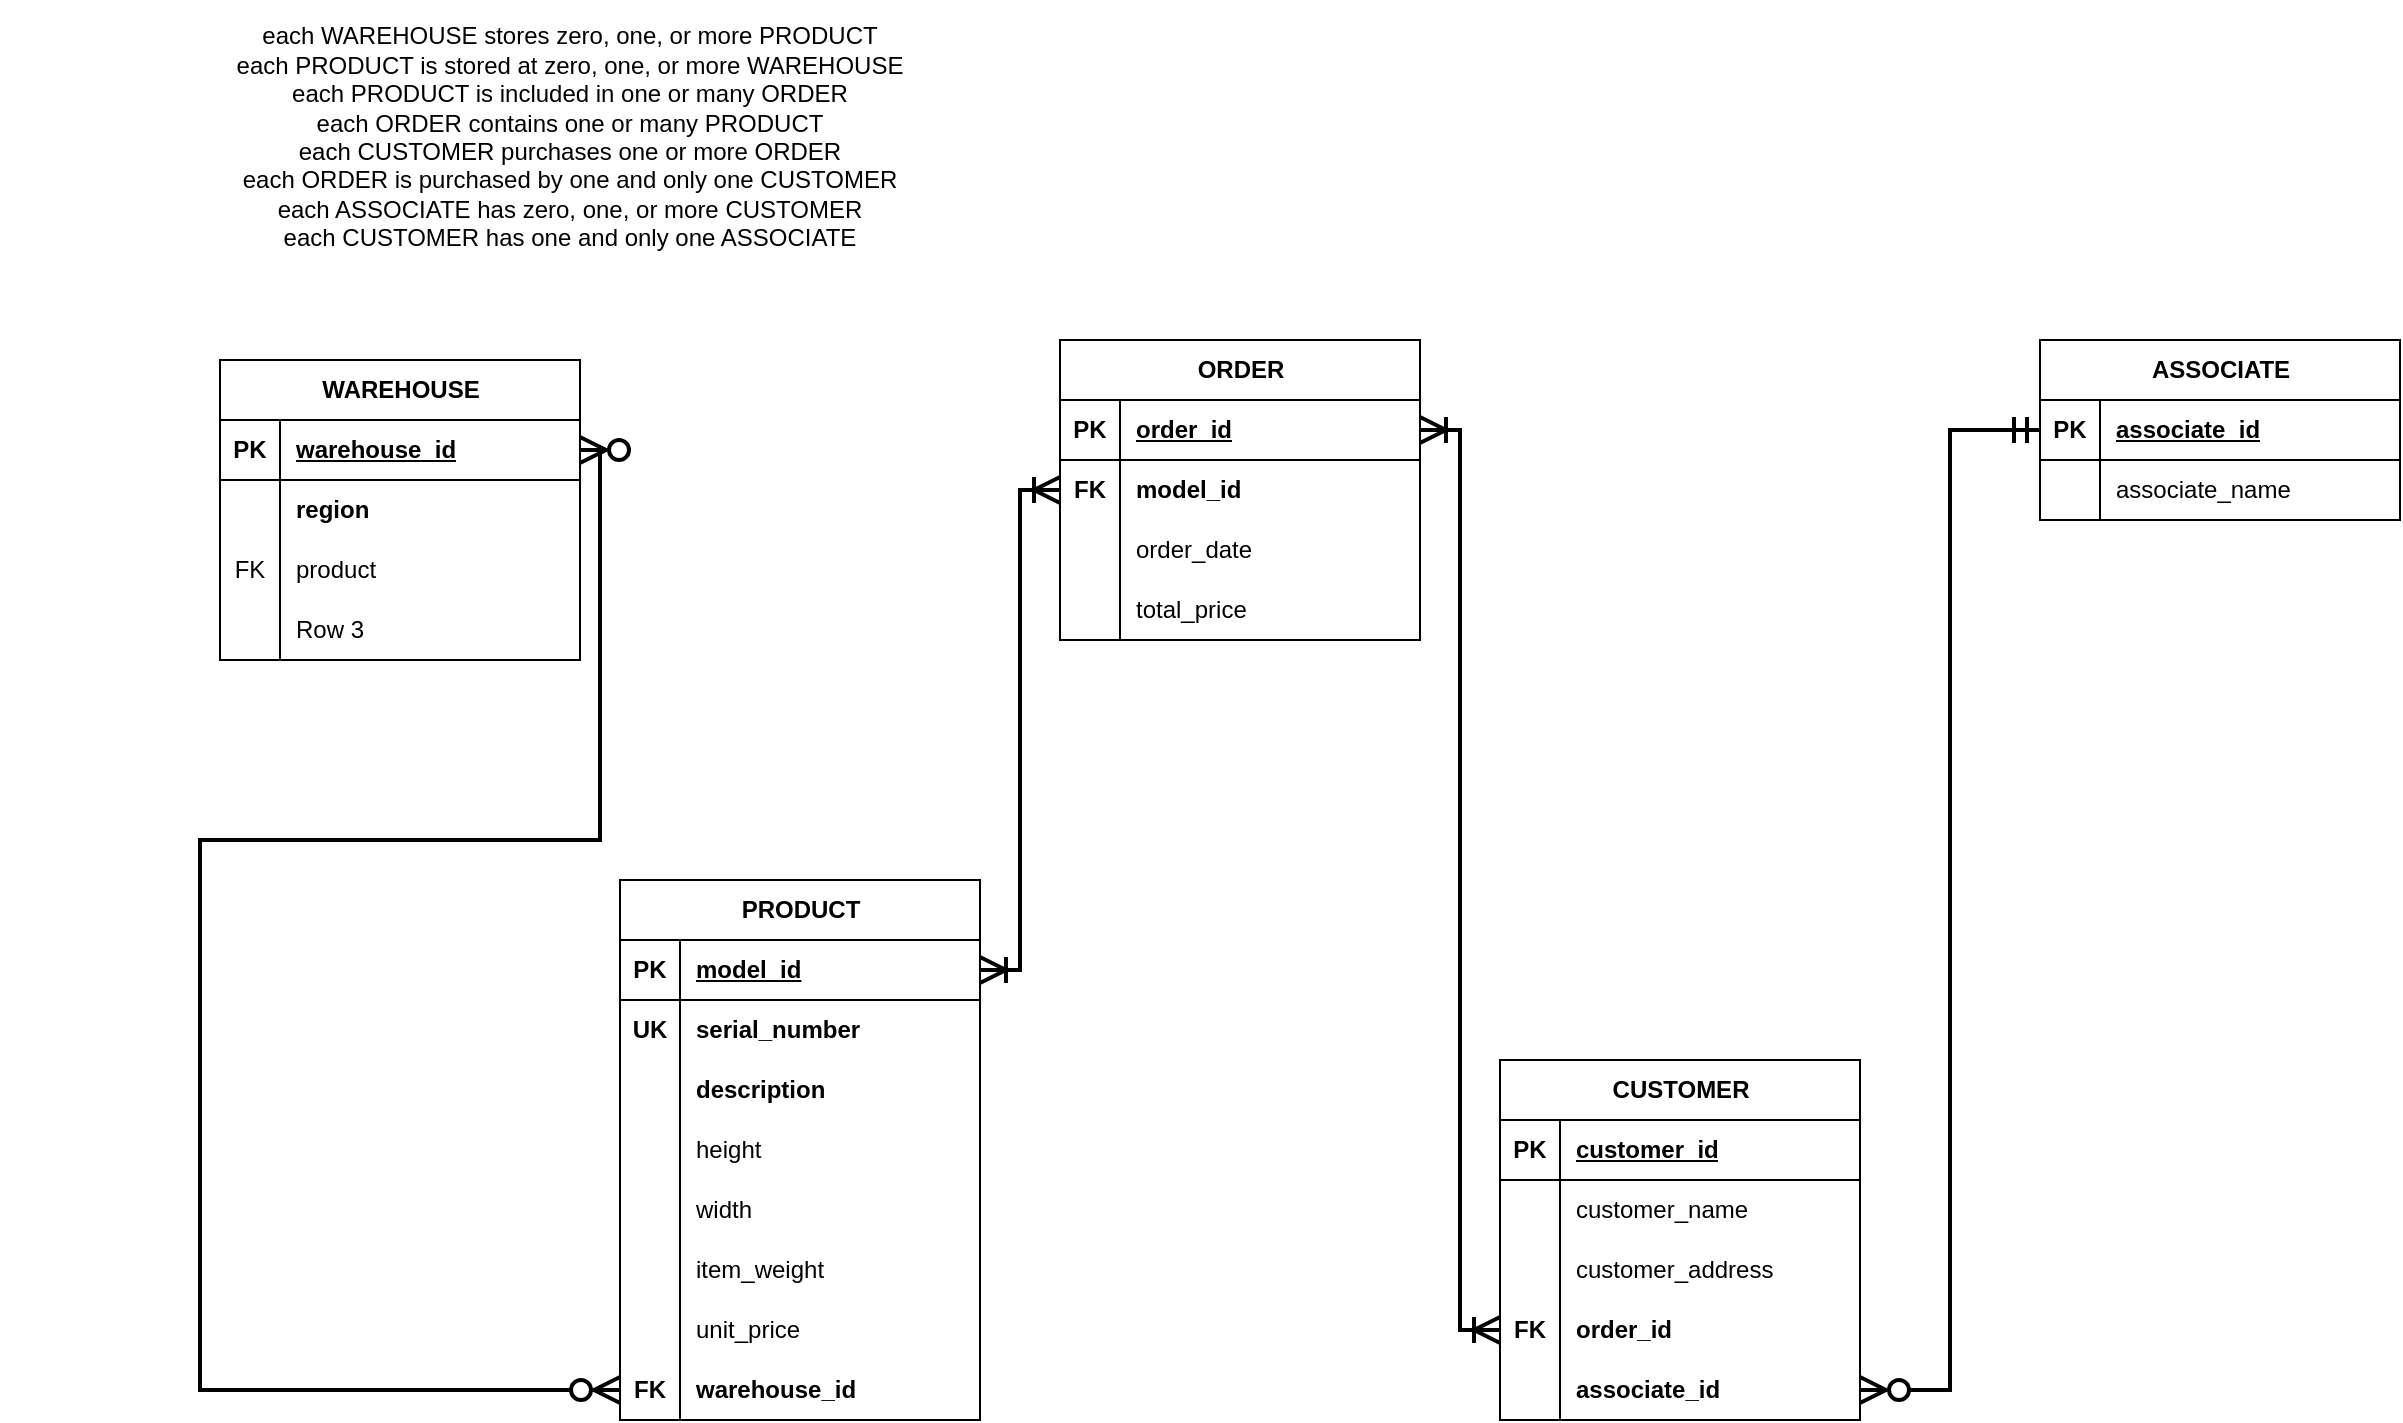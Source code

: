 <mxfile version="22.0.2" type="device" pages="2">
  <diagram name="m-m" id="eYVpWV63UKbAtfPDBd65">
    <mxGraphModel dx="1500" dy="956" grid="1" gridSize="10" guides="1" tooltips="1" connect="1" arrows="1" fold="1" page="1" pageScale="1" pageWidth="1700" pageHeight="1100" math="0" shadow="0">
      <root>
        <mxCell id="0" />
        <mxCell id="1" parent="0" />
        <mxCell id="hhDhSwFulLTG1nnozXBw-1" value="each WAREHOUSE stores zero, one, or more PRODUCT&lt;br&gt;each PRODUCT is stored at zero, one, or more WAREHOUSE&lt;br&gt;each PRODUCT is included in one or many ORDER&lt;br&gt;each ORDER contains one or many PRODUCT&lt;br&gt;each CUSTOMER purchases one or more ORDER&lt;br&gt;each ORDER is purchased by one and only one CUSTOMER&lt;br&gt;each ASSOCIATE has zero, one, or more CUSTOMER&lt;br&gt;each CUSTOMER has one and only one ASSOCIATE&lt;br&gt;&lt;br&gt;&lt;b&gt;&lt;br&gt;&lt;br&gt;&lt;/b&gt;" style="text;strokeColor=none;align=center;fillColor=none;html=1;verticalAlign=middle;whiteSpace=wrap;rounded=0;" parent="1" vertex="1">
          <mxGeometry x="90" y="50" width="570" height="180" as="geometry" />
        </mxCell>
        <mxCell id="hhDhSwFulLTG1nnozXBw-2" value="PRODUCT" style="shape=table;startSize=30;container=1;collapsible=1;childLayout=tableLayout;fixedRows=1;rowLines=0;fontStyle=1;align=center;resizeLast=1;html=1;" parent="1" vertex="1">
          <mxGeometry x="400" y="490" width="180" height="270" as="geometry" />
        </mxCell>
        <mxCell id="hhDhSwFulLTG1nnozXBw-3" value="" style="shape=tableRow;horizontal=0;startSize=0;swimlaneHead=0;swimlaneBody=0;fillColor=none;collapsible=0;dropTarget=0;points=[[0,0.5],[1,0.5]];portConstraint=eastwest;top=0;left=0;right=0;bottom=1;" parent="hhDhSwFulLTG1nnozXBw-2" vertex="1">
          <mxGeometry y="30" width="180" height="30" as="geometry" />
        </mxCell>
        <mxCell id="hhDhSwFulLTG1nnozXBw-4" value="PK" style="shape=partialRectangle;connectable=0;fillColor=none;top=0;left=0;bottom=0;right=0;fontStyle=1;overflow=hidden;whiteSpace=wrap;html=1;" parent="hhDhSwFulLTG1nnozXBw-3" vertex="1">
          <mxGeometry width="30" height="30" as="geometry">
            <mxRectangle width="30" height="30" as="alternateBounds" />
          </mxGeometry>
        </mxCell>
        <mxCell id="hhDhSwFulLTG1nnozXBw-5" value="&lt;b style=&quot;border-color: var(--border-color); text-align: center;&quot;&gt;model_id&lt;/b&gt;" style="shape=partialRectangle;connectable=0;fillColor=none;top=0;left=0;bottom=0;right=0;align=left;spacingLeft=6;fontStyle=5;overflow=hidden;whiteSpace=wrap;html=1;" parent="hhDhSwFulLTG1nnozXBw-3" vertex="1">
          <mxGeometry x="30" width="150" height="30" as="geometry">
            <mxRectangle width="150" height="30" as="alternateBounds" />
          </mxGeometry>
        </mxCell>
        <mxCell id="hhDhSwFulLTG1nnozXBw-6" value="" style="shape=tableRow;horizontal=0;startSize=0;swimlaneHead=0;swimlaneBody=0;fillColor=none;collapsible=0;dropTarget=0;points=[[0,0.5],[1,0.5]];portConstraint=eastwest;top=0;left=0;right=0;bottom=0;" parent="hhDhSwFulLTG1nnozXBw-2" vertex="1">
          <mxGeometry y="60" width="180" height="30" as="geometry" />
        </mxCell>
        <mxCell id="hhDhSwFulLTG1nnozXBw-7" value="&lt;b&gt;UK&lt;/b&gt;" style="shape=partialRectangle;connectable=0;fillColor=none;top=0;left=0;bottom=0;right=0;editable=1;overflow=hidden;whiteSpace=wrap;html=1;" parent="hhDhSwFulLTG1nnozXBw-6" vertex="1">
          <mxGeometry width="30" height="30" as="geometry">
            <mxRectangle width="30" height="30" as="alternateBounds" />
          </mxGeometry>
        </mxCell>
        <mxCell id="hhDhSwFulLTG1nnozXBw-8" value="&lt;b style=&quot;border-color: var(--border-color); text-align: center;&quot;&gt;serial_number&lt;br style=&quot;border-color: var(--border-color);&quot;&gt;&lt;/b&gt;" style="shape=partialRectangle;connectable=0;fillColor=none;top=0;left=0;bottom=0;right=0;align=left;spacingLeft=6;overflow=hidden;whiteSpace=wrap;html=1;" parent="hhDhSwFulLTG1nnozXBw-6" vertex="1">
          <mxGeometry x="30" width="150" height="30" as="geometry">
            <mxRectangle width="150" height="30" as="alternateBounds" />
          </mxGeometry>
        </mxCell>
        <mxCell id="hhDhSwFulLTG1nnozXBw-9" value="" style="shape=tableRow;horizontal=0;startSize=0;swimlaneHead=0;swimlaneBody=0;fillColor=none;collapsible=0;dropTarget=0;points=[[0,0.5],[1,0.5]];portConstraint=eastwest;top=0;left=0;right=0;bottom=0;" parent="hhDhSwFulLTG1nnozXBw-2" vertex="1">
          <mxGeometry y="90" width="180" height="30" as="geometry" />
        </mxCell>
        <mxCell id="hhDhSwFulLTG1nnozXBw-10" value="" style="shape=partialRectangle;connectable=0;fillColor=none;top=0;left=0;bottom=0;right=0;editable=1;overflow=hidden;whiteSpace=wrap;html=1;" parent="hhDhSwFulLTG1nnozXBw-9" vertex="1">
          <mxGeometry width="30" height="30" as="geometry">
            <mxRectangle width="30" height="30" as="alternateBounds" />
          </mxGeometry>
        </mxCell>
        <mxCell id="hhDhSwFulLTG1nnozXBw-11" value="&lt;b style=&quot;border-color: var(--border-color); text-align: center;&quot;&gt;description&lt;/b&gt;" style="shape=partialRectangle;connectable=0;fillColor=none;top=0;left=0;bottom=0;right=0;align=left;spacingLeft=6;overflow=hidden;whiteSpace=wrap;html=1;" parent="hhDhSwFulLTG1nnozXBw-9" vertex="1">
          <mxGeometry x="30" width="150" height="30" as="geometry">
            <mxRectangle width="150" height="30" as="alternateBounds" />
          </mxGeometry>
        </mxCell>
        <mxCell id="hhDhSwFulLTG1nnozXBw-80" style="shape=tableRow;horizontal=0;startSize=0;swimlaneHead=0;swimlaneBody=0;fillColor=none;collapsible=0;dropTarget=0;points=[[0,0.5],[1,0.5]];portConstraint=eastwest;top=0;left=0;right=0;bottom=0;" parent="hhDhSwFulLTG1nnozXBw-2" vertex="1">
          <mxGeometry y="120" width="180" height="30" as="geometry" />
        </mxCell>
        <mxCell id="hhDhSwFulLTG1nnozXBw-81" style="shape=partialRectangle;connectable=0;fillColor=none;top=0;left=0;bottom=0;right=0;editable=1;overflow=hidden;whiteSpace=wrap;html=1;" parent="hhDhSwFulLTG1nnozXBw-80" vertex="1">
          <mxGeometry width="30" height="30" as="geometry">
            <mxRectangle width="30" height="30" as="alternateBounds" />
          </mxGeometry>
        </mxCell>
        <mxCell id="hhDhSwFulLTG1nnozXBw-82" value="height" style="shape=partialRectangle;connectable=0;fillColor=none;top=0;left=0;bottom=0;right=0;align=left;spacingLeft=6;overflow=hidden;whiteSpace=wrap;html=1;" parent="hhDhSwFulLTG1nnozXBw-80" vertex="1">
          <mxGeometry x="30" width="150" height="30" as="geometry">
            <mxRectangle width="150" height="30" as="alternateBounds" />
          </mxGeometry>
        </mxCell>
        <mxCell id="hhDhSwFulLTG1nnozXBw-83" style="shape=tableRow;horizontal=0;startSize=0;swimlaneHead=0;swimlaneBody=0;fillColor=none;collapsible=0;dropTarget=0;points=[[0,0.5],[1,0.5]];portConstraint=eastwest;top=0;left=0;right=0;bottom=0;" parent="hhDhSwFulLTG1nnozXBw-2" vertex="1">
          <mxGeometry y="150" width="180" height="30" as="geometry" />
        </mxCell>
        <mxCell id="hhDhSwFulLTG1nnozXBw-84" style="shape=partialRectangle;connectable=0;fillColor=none;top=0;left=0;bottom=0;right=0;editable=1;overflow=hidden;whiteSpace=wrap;html=1;" parent="hhDhSwFulLTG1nnozXBw-83" vertex="1">
          <mxGeometry width="30" height="30" as="geometry">
            <mxRectangle width="30" height="30" as="alternateBounds" />
          </mxGeometry>
        </mxCell>
        <mxCell id="hhDhSwFulLTG1nnozXBw-85" value="width" style="shape=partialRectangle;connectable=0;fillColor=none;top=0;left=0;bottom=0;right=0;align=left;spacingLeft=6;overflow=hidden;whiteSpace=wrap;html=1;" parent="hhDhSwFulLTG1nnozXBw-83" vertex="1">
          <mxGeometry x="30" width="150" height="30" as="geometry">
            <mxRectangle width="150" height="30" as="alternateBounds" />
          </mxGeometry>
        </mxCell>
        <mxCell id="hhDhSwFulLTG1nnozXBw-86" style="shape=tableRow;horizontal=0;startSize=0;swimlaneHead=0;swimlaneBody=0;fillColor=none;collapsible=0;dropTarget=0;points=[[0,0.5],[1,0.5]];portConstraint=eastwest;top=0;left=0;right=0;bottom=0;" parent="hhDhSwFulLTG1nnozXBw-2" vertex="1">
          <mxGeometry y="180" width="180" height="30" as="geometry" />
        </mxCell>
        <mxCell id="hhDhSwFulLTG1nnozXBw-87" style="shape=partialRectangle;connectable=0;fillColor=none;top=0;left=0;bottom=0;right=0;editable=1;overflow=hidden;whiteSpace=wrap;html=1;" parent="hhDhSwFulLTG1nnozXBw-86" vertex="1">
          <mxGeometry width="30" height="30" as="geometry">
            <mxRectangle width="30" height="30" as="alternateBounds" />
          </mxGeometry>
        </mxCell>
        <mxCell id="hhDhSwFulLTG1nnozXBw-88" value="item_weight" style="shape=partialRectangle;connectable=0;fillColor=none;top=0;left=0;bottom=0;right=0;align=left;spacingLeft=6;overflow=hidden;whiteSpace=wrap;html=1;" parent="hhDhSwFulLTG1nnozXBw-86" vertex="1">
          <mxGeometry x="30" width="150" height="30" as="geometry">
            <mxRectangle width="150" height="30" as="alternateBounds" />
          </mxGeometry>
        </mxCell>
        <mxCell id="hhDhSwFulLTG1nnozXBw-89" style="shape=tableRow;horizontal=0;startSize=0;swimlaneHead=0;swimlaneBody=0;fillColor=none;collapsible=0;dropTarget=0;points=[[0,0.5],[1,0.5]];portConstraint=eastwest;top=0;left=0;right=0;bottom=0;" parent="hhDhSwFulLTG1nnozXBw-2" vertex="1">
          <mxGeometry y="210" width="180" height="30" as="geometry" />
        </mxCell>
        <mxCell id="hhDhSwFulLTG1nnozXBw-90" style="shape=partialRectangle;connectable=0;fillColor=none;top=0;left=0;bottom=0;right=0;editable=1;overflow=hidden;whiteSpace=wrap;html=1;" parent="hhDhSwFulLTG1nnozXBw-89" vertex="1">
          <mxGeometry width="30" height="30" as="geometry">
            <mxRectangle width="30" height="30" as="alternateBounds" />
          </mxGeometry>
        </mxCell>
        <mxCell id="hhDhSwFulLTG1nnozXBw-91" value="unit_price" style="shape=partialRectangle;connectable=0;fillColor=none;top=0;left=0;bottom=0;right=0;align=left;spacingLeft=6;overflow=hidden;whiteSpace=wrap;html=1;" parent="hhDhSwFulLTG1nnozXBw-89" vertex="1">
          <mxGeometry x="30" width="150" height="30" as="geometry">
            <mxRectangle width="150" height="30" as="alternateBounds" />
          </mxGeometry>
        </mxCell>
        <mxCell id="hhDhSwFulLTG1nnozXBw-92" style="shape=tableRow;horizontal=0;startSize=0;swimlaneHead=0;swimlaneBody=0;fillColor=none;collapsible=0;dropTarget=0;points=[[0,0.5],[1,0.5]];portConstraint=eastwest;top=0;left=0;right=0;bottom=0;" parent="hhDhSwFulLTG1nnozXBw-2" vertex="1">
          <mxGeometry y="240" width="180" height="30" as="geometry" />
        </mxCell>
        <mxCell id="hhDhSwFulLTG1nnozXBw-93" value="&lt;b&gt;FK&lt;/b&gt;" style="shape=partialRectangle;connectable=0;fillColor=none;top=0;left=0;bottom=0;right=0;editable=1;overflow=hidden;whiteSpace=wrap;html=1;" parent="hhDhSwFulLTG1nnozXBw-92" vertex="1">
          <mxGeometry width="30" height="30" as="geometry">
            <mxRectangle width="30" height="30" as="alternateBounds" />
          </mxGeometry>
        </mxCell>
        <mxCell id="hhDhSwFulLTG1nnozXBw-94" value="&lt;b&gt;warehouse_id&lt;/b&gt;" style="shape=partialRectangle;connectable=0;fillColor=none;top=0;left=0;bottom=0;right=0;align=left;spacingLeft=6;overflow=hidden;whiteSpace=wrap;html=1;" parent="hhDhSwFulLTG1nnozXBw-92" vertex="1">
          <mxGeometry x="30" width="150" height="30" as="geometry">
            <mxRectangle width="150" height="30" as="alternateBounds" />
          </mxGeometry>
        </mxCell>
        <mxCell id="hhDhSwFulLTG1nnozXBw-15" value="CUSTOMER" style="shape=table;startSize=30;container=1;collapsible=1;childLayout=tableLayout;fixedRows=1;rowLines=0;fontStyle=1;align=center;resizeLast=1;html=1;" parent="1" vertex="1">
          <mxGeometry x="840" y="580" width="180" height="180" as="geometry" />
        </mxCell>
        <mxCell id="hhDhSwFulLTG1nnozXBw-16" value="" style="shape=tableRow;horizontal=0;startSize=0;swimlaneHead=0;swimlaneBody=0;fillColor=none;collapsible=0;dropTarget=0;points=[[0,0.5],[1,0.5]];portConstraint=eastwest;top=0;left=0;right=0;bottom=1;" parent="hhDhSwFulLTG1nnozXBw-15" vertex="1">
          <mxGeometry y="30" width="180" height="30" as="geometry" />
        </mxCell>
        <mxCell id="hhDhSwFulLTG1nnozXBw-17" value="PK" style="shape=partialRectangle;connectable=0;fillColor=none;top=0;left=0;bottom=0;right=0;fontStyle=1;overflow=hidden;whiteSpace=wrap;html=1;" parent="hhDhSwFulLTG1nnozXBw-16" vertex="1">
          <mxGeometry width="30" height="30" as="geometry">
            <mxRectangle width="30" height="30" as="alternateBounds" />
          </mxGeometry>
        </mxCell>
        <mxCell id="hhDhSwFulLTG1nnozXBw-18" value="customer_id" style="shape=partialRectangle;connectable=0;fillColor=none;top=0;left=0;bottom=0;right=0;align=left;spacingLeft=6;fontStyle=5;overflow=hidden;whiteSpace=wrap;html=1;" parent="hhDhSwFulLTG1nnozXBw-16" vertex="1">
          <mxGeometry x="30" width="150" height="30" as="geometry">
            <mxRectangle width="150" height="30" as="alternateBounds" />
          </mxGeometry>
        </mxCell>
        <mxCell id="hhDhSwFulLTG1nnozXBw-19" value="" style="shape=tableRow;horizontal=0;startSize=0;swimlaneHead=0;swimlaneBody=0;fillColor=none;collapsible=0;dropTarget=0;points=[[0,0.5],[1,0.5]];portConstraint=eastwest;top=0;left=0;right=0;bottom=0;" parent="hhDhSwFulLTG1nnozXBw-15" vertex="1">
          <mxGeometry y="60" width="180" height="30" as="geometry" />
        </mxCell>
        <mxCell id="hhDhSwFulLTG1nnozXBw-20" value="" style="shape=partialRectangle;connectable=0;fillColor=none;top=0;left=0;bottom=0;right=0;editable=1;overflow=hidden;whiteSpace=wrap;html=1;" parent="hhDhSwFulLTG1nnozXBw-19" vertex="1">
          <mxGeometry width="30" height="30" as="geometry">
            <mxRectangle width="30" height="30" as="alternateBounds" />
          </mxGeometry>
        </mxCell>
        <mxCell id="hhDhSwFulLTG1nnozXBw-21" value="customer_name" style="shape=partialRectangle;connectable=0;fillColor=none;top=0;left=0;bottom=0;right=0;align=left;spacingLeft=6;overflow=hidden;whiteSpace=wrap;html=1;" parent="hhDhSwFulLTG1nnozXBw-19" vertex="1">
          <mxGeometry x="30" width="150" height="30" as="geometry">
            <mxRectangle width="150" height="30" as="alternateBounds" />
          </mxGeometry>
        </mxCell>
        <mxCell id="hhDhSwFulLTG1nnozXBw-22" value="" style="shape=tableRow;horizontal=0;startSize=0;swimlaneHead=0;swimlaneBody=0;fillColor=none;collapsible=0;dropTarget=0;points=[[0,0.5],[1,0.5]];portConstraint=eastwest;top=0;left=0;right=0;bottom=0;" parent="hhDhSwFulLTG1nnozXBw-15" vertex="1">
          <mxGeometry y="90" width="180" height="30" as="geometry" />
        </mxCell>
        <mxCell id="hhDhSwFulLTG1nnozXBw-23" value="" style="shape=partialRectangle;connectable=0;fillColor=none;top=0;left=0;bottom=0;right=0;editable=1;overflow=hidden;whiteSpace=wrap;html=1;" parent="hhDhSwFulLTG1nnozXBw-22" vertex="1">
          <mxGeometry width="30" height="30" as="geometry">
            <mxRectangle width="30" height="30" as="alternateBounds" />
          </mxGeometry>
        </mxCell>
        <mxCell id="hhDhSwFulLTG1nnozXBw-24" value="customer_address" style="shape=partialRectangle;connectable=0;fillColor=none;top=0;left=0;bottom=0;right=0;align=left;spacingLeft=6;overflow=hidden;whiteSpace=wrap;html=1;" parent="hhDhSwFulLTG1nnozXBw-22" vertex="1">
          <mxGeometry x="30" width="150" height="30" as="geometry">
            <mxRectangle width="150" height="30" as="alternateBounds" />
          </mxGeometry>
        </mxCell>
        <mxCell id="hhDhSwFulLTG1nnozXBw-25" value="" style="shape=tableRow;horizontal=0;startSize=0;swimlaneHead=0;swimlaneBody=0;fillColor=none;collapsible=0;dropTarget=0;points=[[0,0.5],[1,0.5]];portConstraint=eastwest;top=0;left=0;right=0;bottom=0;" parent="hhDhSwFulLTG1nnozXBw-15" vertex="1">
          <mxGeometry y="120" width="180" height="30" as="geometry" />
        </mxCell>
        <mxCell id="hhDhSwFulLTG1nnozXBw-26" value="&lt;b&gt;FK&lt;/b&gt;" style="shape=partialRectangle;connectable=0;fillColor=none;top=0;left=0;bottom=0;right=0;editable=1;overflow=hidden;whiteSpace=wrap;html=1;" parent="hhDhSwFulLTG1nnozXBw-25" vertex="1">
          <mxGeometry width="30" height="30" as="geometry">
            <mxRectangle width="30" height="30" as="alternateBounds" />
          </mxGeometry>
        </mxCell>
        <mxCell id="hhDhSwFulLTG1nnozXBw-27" value="&lt;b&gt;order_id&lt;/b&gt;" style="shape=partialRectangle;connectable=0;fillColor=none;top=0;left=0;bottom=0;right=0;align=left;spacingLeft=6;overflow=hidden;whiteSpace=wrap;html=1;" parent="hhDhSwFulLTG1nnozXBw-25" vertex="1">
          <mxGeometry x="30" width="150" height="30" as="geometry">
            <mxRectangle width="150" height="30" as="alternateBounds" />
          </mxGeometry>
        </mxCell>
        <mxCell id="hhDhSwFulLTG1nnozXBw-95" style="shape=tableRow;horizontal=0;startSize=0;swimlaneHead=0;swimlaneBody=0;fillColor=none;collapsible=0;dropTarget=0;points=[[0,0.5],[1,0.5]];portConstraint=eastwest;top=0;left=0;right=0;bottom=0;" parent="hhDhSwFulLTG1nnozXBw-15" vertex="1">
          <mxGeometry y="150" width="180" height="30" as="geometry" />
        </mxCell>
        <mxCell id="hhDhSwFulLTG1nnozXBw-96" style="shape=partialRectangle;connectable=0;fillColor=none;top=0;left=0;bottom=0;right=0;editable=1;overflow=hidden;whiteSpace=wrap;html=1;" parent="hhDhSwFulLTG1nnozXBw-95" vertex="1">
          <mxGeometry width="30" height="30" as="geometry">
            <mxRectangle width="30" height="30" as="alternateBounds" />
          </mxGeometry>
        </mxCell>
        <mxCell id="hhDhSwFulLTG1nnozXBw-97" value="&lt;b&gt;associate_id&lt;/b&gt;" style="shape=partialRectangle;connectable=0;fillColor=none;top=0;left=0;bottom=0;right=0;align=left;spacingLeft=6;overflow=hidden;whiteSpace=wrap;html=1;" parent="hhDhSwFulLTG1nnozXBw-95" vertex="1">
          <mxGeometry x="30" width="150" height="30" as="geometry">
            <mxRectangle width="150" height="30" as="alternateBounds" />
          </mxGeometry>
        </mxCell>
        <mxCell id="hhDhSwFulLTG1nnozXBw-28" value="WAREHOUSE" style="shape=table;startSize=30;container=1;collapsible=1;childLayout=tableLayout;fixedRows=1;rowLines=0;fontStyle=1;align=center;resizeLast=1;html=1;" parent="1" vertex="1">
          <mxGeometry x="200" y="230" width="180" height="150" as="geometry" />
        </mxCell>
        <mxCell id="hhDhSwFulLTG1nnozXBw-29" value="" style="shape=tableRow;horizontal=0;startSize=0;swimlaneHead=0;swimlaneBody=0;fillColor=none;collapsible=0;dropTarget=0;points=[[0,0.5],[1,0.5]];portConstraint=eastwest;top=0;left=0;right=0;bottom=1;" parent="hhDhSwFulLTG1nnozXBw-28" vertex="1">
          <mxGeometry y="30" width="180" height="30" as="geometry" />
        </mxCell>
        <mxCell id="hhDhSwFulLTG1nnozXBw-30" value="PK" style="shape=partialRectangle;connectable=0;fillColor=none;top=0;left=0;bottom=0;right=0;fontStyle=1;overflow=hidden;whiteSpace=wrap;html=1;" parent="hhDhSwFulLTG1nnozXBw-29" vertex="1">
          <mxGeometry width="30" height="30" as="geometry">
            <mxRectangle width="30" height="30" as="alternateBounds" />
          </mxGeometry>
        </mxCell>
        <mxCell id="hhDhSwFulLTG1nnozXBw-31" value="warehouse_id" style="shape=partialRectangle;connectable=0;fillColor=none;top=0;left=0;bottom=0;right=0;align=left;spacingLeft=6;fontStyle=5;overflow=hidden;whiteSpace=wrap;html=1;" parent="hhDhSwFulLTG1nnozXBw-29" vertex="1">
          <mxGeometry x="30" width="150" height="30" as="geometry">
            <mxRectangle width="150" height="30" as="alternateBounds" />
          </mxGeometry>
        </mxCell>
        <mxCell id="hhDhSwFulLTG1nnozXBw-32" value="" style="shape=tableRow;horizontal=0;startSize=0;swimlaneHead=0;swimlaneBody=0;fillColor=none;collapsible=0;dropTarget=0;points=[[0,0.5],[1,0.5]];portConstraint=eastwest;top=0;left=0;right=0;bottom=0;" parent="hhDhSwFulLTG1nnozXBw-28" vertex="1">
          <mxGeometry y="60" width="180" height="30" as="geometry" />
        </mxCell>
        <mxCell id="hhDhSwFulLTG1nnozXBw-33" value="" style="shape=partialRectangle;connectable=0;fillColor=none;top=0;left=0;bottom=0;right=0;editable=1;overflow=hidden;whiteSpace=wrap;html=1;" parent="hhDhSwFulLTG1nnozXBw-32" vertex="1">
          <mxGeometry width="30" height="30" as="geometry">
            <mxRectangle width="30" height="30" as="alternateBounds" />
          </mxGeometry>
        </mxCell>
        <mxCell id="hhDhSwFulLTG1nnozXBw-34" value="&lt;b&gt;region&lt;/b&gt;" style="shape=partialRectangle;connectable=0;fillColor=none;top=0;left=0;bottom=0;right=0;align=left;spacingLeft=6;overflow=hidden;whiteSpace=wrap;html=1;" parent="hhDhSwFulLTG1nnozXBw-32" vertex="1">
          <mxGeometry x="30" width="150" height="30" as="geometry">
            <mxRectangle width="150" height="30" as="alternateBounds" />
          </mxGeometry>
        </mxCell>
        <mxCell id="hhDhSwFulLTG1nnozXBw-35" value="" style="shape=tableRow;horizontal=0;startSize=0;swimlaneHead=0;swimlaneBody=0;fillColor=none;collapsible=0;dropTarget=0;points=[[0,0.5],[1,0.5]];portConstraint=eastwest;top=0;left=0;right=0;bottom=0;" parent="hhDhSwFulLTG1nnozXBw-28" vertex="1">
          <mxGeometry y="90" width="180" height="30" as="geometry" />
        </mxCell>
        <mxCell id="hhDhSwFulLTG1nnozXBw-36" value="FK" style="shape=partialRectangle;connectable=0;fillColor=none;top=0;left=0;bottom=0;right=0;editable=1;overflow=hidden;whiteSpace=wrap;html=1;" parent="hhDhSwFulLTG1nnozXBw-35" vertex="1">
          <mxGeometry width="30" height="30" as="geometry">
            <mxRectangle width="30" height="30" as="alternateBounds" />
          </mxGeometry>
        </mxCell>
        <mxCell id="hhDhSwFulLTG1nnozXBw-37" value="product" style="shape=partialRectangle;connectable=0;fillColor=none;top=0;left=0;bottom=0;right=0;align=left;spacingLeft=6;overflow=hidden;whiteSpace=wrap;html=1;" parent="hhDhSwFulLTG1nnozXBw-35" vertex="1">
          <mxGeometry x="30" width="150" height="30" as="geometry">
            <mxRectangle width="150" height="30" as="alternateBounds" />
          </mxGeometry>
        </mxCell>
        <mxCell id="hhDhSwFulLTG1nnozXBw-38" value="" style="shape=tableRow;horizontal=0;startSize=0;swimlaneHead=0;swimlaneBody=0;fillColor=none;collapsible=0;dropTarget=0;points=[[0,0.5],[1,0.5]];portConstraint=eastwest;top=0;left=0;right=0;bottom=0;" parent="hhDhSwFulLTG1nnozXBw-28" vertex="1">
          <mxGeometry y="120" width="180" height="30" as="geometry" />
        </mxCell>
        <mxCell id="hhDhSwFulLTG1nnozXBw-39" value="" style="shape=partialRectangle;connectable=0;fillColor=none;top=0;left=0;bottom=0;right=0;editable=1;overflow=hidden;whiteSpace=wrap;html=1;" parent="hhDhSwFulLTG1nnozXBw-38" vertex="1">
          <mxGeometry width="30" height="30" as="geometry">
            <mxRectangle width="30" height="30" as="alternateBounds" />
          </mxGeometry>
        </mxCell>
        <mxCell id="hhDhSwFulLTG1nnozXBw-40" value="Row 3" style="shape=partialRectangle;connectable=0;fillColor=none;top=0;left=0;bottom=0;right=0;align=left;spacingLeft=6;overflow=hidden;whiteSpace=wrap;html=1;" parent="hhDhSwFulLTG1nnozXBw-38" vertex="1">
          <mxGeometry x="30" width="150" height="30" as="geometry">
            <mxRectangle width="150" height="30" as="alternateBounds" />
          </mxGeometry>
        </mxCell>
        <mxCell id="hhDhSwFulLTG1nnozXBw-54" value="ORDER" style="shape=table;startSize=30;container=1;collapsible=1;childLayout=tableLayout;fixedRows=1;rowLines=0;fontStyle=1;align=center;resizeLast=1;html=1;" parent="1" vertex="1">
          <mxGeometry x="620" y="220" width="180" height="150" as="geometry" />
        </mxCell>
        <mxCell id="hhDhSwFulLTG1nnozXBw-55" value="" style="shape=tableRow;horizontal=0;startSize=0;swimlaneHead=0;swimlaneBody=0;fillColor=none;collapsible=0;dropTarget=0;points=[[0,0.5],[1,0.5]];portConstraint=eastwest;top=0;left=0;right=0;bottom=1;" parent="hhDhSwFulLTG1nnozXBw-54" vertex="1">
          <mxGeometry y="30" width="180" height="30" as="geometry" />
        </mxCell>
        <mxCell id="hhDhSwFulLTG1nnozXBw-56" value="PK" style="shape=partialRectangle;connectable=0;fillColor=none;top=0;left=0;bottom=0;right=0;fontStyle=1;overflow=hidden;whiteSpace=wrap;html=1;" parent="hhDhSwFulLTG1nnozXBw-55" vertex="1">
          <mxGeometry width="30" height="30" as="geometry">
            <mxRectangle width="30" height="30" as="alternateBounds" />
          </mxGeometry>
        </mxCell>
        <mxCell id="hhDhSwFulLTG1nnozXBw-57" value="order_id" style="shape=partialRectangle;connectable=0;fillColor=none;top=0;left=0;bottom=0;right=0;align=left;spacingLeft=6;fontStyle=5;overflow=hidden;whiteSpace=wrap;html=1;" parent="hhDhSwFulLTG1nnozXBw-55" vertex="1">
          <mxGeometry x="30" width="150" height="30" as="geometry">
            <mxRectangle width="150" height="30" as="alternateBounds" />
          </mxGeometry>
        </mxCell>
        <mxCell id="hhDhSwFulLTG1nnozXBw-58" value="" style="shape=tableRow;horizontal=0;startSize=0;swimlaneHead=0;swimlaneBody=0;fillColor=none;collapsible=0;dropTarget=0;points=[[0,0.5],[1,0.5]];portConstraint=eastwest;top=0;left=0;right=0;bottom=0;" parent="hhDhSwFulLTG1nnozXBw-54" vertex="1">
          <mxGeometry y="60" width="180" height="30" as="geometry" />
        </mxCell>
        <mxCell id="hhDhSwFulLTG1nnozXBw-59" value="&lt;b&gt;FK&lt;/b&gt;" style="shape=partialRectangle;connectable=0;fillColor=none;top=0;left=0;bottom=0;right=0;editable=1;overflow=hidden;whiteSpace=wrap;html=1;" parent="hhDhSwFulLTG1nnozXBw-58" vertex="1">
          <mxGeometry width="30" height="30" as="geometry">
            <mxRectangle width="30" height="30" as="alternateBounds" />
          </mxGeometry>
        </mxCell>
        <mxCell id="hhDhSwFulLTG1nnozXBw-60" value="&lt;b&gt;model_id&lt;/b&gt;" style="shape=partialRectangle;connectable=0;fillColor=none;top=0;left=0;bottom=0;right=0;align=left;spacingLeft=6;overflow=hidden;whiteSpace=wrap;html=1;" parent="hhDhSwFulLTG1nnozXBw-58" vertex="1">
          <mxGeometry x="30" width="150" height="30" as="geometry">
            <mxRectangle width="150" height="30" as="alternateBounds" />
          </mxGeometry>
        </mxCell>
        <mxCell id="hhDhSwFulLTG1nnozXBw-98" style="shape=tableRow;horizontal=0;startSize=0;swimlaneHead=0;swimlaneBody=0;fillColor=none;collapsible=0;dropTarget=0;points=[[0,0.5],[1,0.5]];portConstraint=eastwest;top=0;left=0;right=0;bottom=0;" parent="hhDhSwFulLTG1nnozXBw-54" vertex="1">
          <mxGeometry y="90" width="180" height="30" as="geometry" />
        </mxCell>
        <mxCell id="hhDhSwFulLTG1nnozXBw-99" style="shape=partialRectangle;connectable=0;fillColor=none;top=0;left=0;bottom=0;right=0;editable=1;overflow=hidden;whiteSpace=wrap;html=1;" parent="hhDhSwFulLTG1nnozXBw-98" vertex="1">
          <mxGeometry width="30" height="30" as="geometry">
            <mxRectangle width="30" height="30" as="alternateBounds" />
          </mxGeometry>
        </mxCell>
        <mxCell id="hhDhSwFulLTG1nnozXBw-100" value="order_date" style="shape=partialRectangle;connectable=0;fillColor=none;top=0;left=0;bottom=0;right=0;align=left;spacingLeft=6;overflow=hidden;whiteSpace=wrap;html=1;" parent="hhDhSwFulLTG1nnozXBw-98" vertex="1">
          <mxGeometry x="30" width="150" height="30" as="geometry">
            <mxRectangle width="150" height="30" as="alternateBounds" />
          </mxGeometry>
        </mxCell>
        <mxCell id="hhDhSwFulLTG1nnozXBw-101" style="shape=tableRow;horizontal=0;startSize=0;swimlaneHead=0;swimlaneBody=0;fillColor=none;collapsible=0;dropTarget=0;points=[[0,0.5],[1,0.5]];portConstraint=eastwest;top=0;left=0;right=0;bottom=0;" parent="hhDhSwFulLTG1nnozXBw-54" vertex="1">
          <mxGeometry y="120" width="180" height="30" as="geometry" />
        </mxCell>
        <mxCell id="hhDhSwFulLTG1nnozXBw-102" style="shape=partialRectangle;connectable=0;fillColor=none;top=0;left=0;bottom=0;right=0;editable=1;overflow=hidden;whiteSpace=wrap;html=1;" parent="hhDhSwFulLTG1nnozXBw-101" vertex="1">
          <mxGeometry width="30" height="30" as="geometry">
            <mxRectangle width="30" height="30" as="alternateBounds" />
          </mxGeometry>
        </mxCell>
        <mxCell id="hhDhSwFulLTG1nnozXBw-103" value="total_price" style="shape=partialRectangle;connectable=0;fillColor=none;top=0;left=0;bottom=0;right=0;align=left;spacingLeft=6;overflow=hidden;whiteSpace=wrap;html=1;" parent="hhDhSwFulLTG1nnozXBw-101" vertex="1">
          <mxGeometry x="30" width="150" height="30" as="geometry">
            <mxRectangle width="150" height="30" as="alternateBounds" />
          </mxGeometry>
        </mxCell>
        <mxCell id="hhDhSwFulLTG1nnozXBw-67" value="ASSOCIATE" style="shape=table;startSize=30;container=1;collapsible=1;childLayout=tableLayout;fixedRows=1;rowLines=0;fontStyle=1;align=center;resizeLast=1;html=1;" parent="1" vertex="1">
          <mxGeometry x="1110" y="220" width="180" height="90" as="geometry" />
        </mxCell>
        <mxCell id="hhDhSwFulLTG1nnozXBw-68" value="" style="shape=tableRow;horizontal=0;startSize=0;swimlaneHead=0;swimlaneBody=0;fillColor=none;collapsible=0;dropTarget=0;points=[[0,0.5],[1,0.5]];portConstraint=eastwest;top=0;left=0;right=0;bottom=1;" parent="hhDhSwFulLTG1nnozXBw-67" vertex="1">
          <mxGeometry y="30" width="180" height="30" as="geometry" />
        </mxCell>
        <mxCell id="hhDhSwFulLTG1nnozXBw-69" value="PK" style="shape=partialRectangle;connectable=0;fillColor=none;top=0;left=0;bottom=0;right=0;fontStyle=1;overflow=hidden;whiteSpace=wrap;html=1;" parent="hhDhSwFulLTG1nnozXBw-68" vertex="1">
          <mxGeometry width="30" height="30" as="geometry">
            <mxRectangle width="30" height="30" as="alternateBounds" />
          </mxGeometry>
        </mxCell>
        <mxCell id="hhDhSwFulLTG1nnozXBw-70" value="associate_id" style="shape=partialRectangle;connectable=0;fillColor=none;top=0;left=0;bottom=0;right=0;align=left;spacingLeft=6;fontStyle=5;overflow=hidden;whiteSpace=wrap;html=1;" parent="hhDhSwFulLTG1nnozXBw-68" vertex="1">
          <mxGeometry x="30" width="150" height="30" as="geometry">
            <mxRectangle width="150" height="30" as="alternateBounds" />
          </mxGeometry>
        </mxCell>
        <mxCell id="hhDhSwFulLTG1nnozXBw-71" value="" style="shape=tableRow;horizontal=0;startSize=0;swimlaneHead=0;swimlaneBody=0;fillColor=none;collapsible=0;dropTarget=0;points=[[0,0.5],[1,0.5]];portConstraint=eastwest;top=0;left=0;right=0;bottom=0;" parent="hhDhSwFulLTG1nnozXBw-67" vertex="1">
          <mxGeometry y="60" width="180" height="30" as="geometry" />
        </mxCell>
        <mxCell id="hhDhSwFulLTG1nnozXBw-72" value="" style="shape=partialRectangle;connectable=0;fillColor=none;top=0;left=0;bottom=0;right=0;editable=1;overflow=hidden;whiteSpace=wrap;html=1;" parent="hhDhSwFulLTG1nnozXBw-71" vertex="1">
          <mxGeometry width="30" height="30" as="geometry">
            <mxRectangle width="30" height="30" as="alternateBounds" />
          </mxGeometry>
        </mxCell>
        <mxCell id="hhDhSwFulLTG1nnozXBw-73" value="associate_name" style="shape=partialRectangle;connectable=0;fillColor=none;top=0;left=0;bottom=0;right=0;align=left;spacingLeft=6;overflow=hidden;whiteSpace=wrap;html=1;" parent="hhDhSwFulLTG1nnozXBw-71" vertex="1">
          <mxGeometry x="30" width="150" height="30" as="geometry">
            <mxRectangle width="150" height="30" as="alternateBounds" />
          </mxGeometry>
        </mxCell>
        <mxCell id="RusekbXazE6VKGUH8fnA-1" value="" style="edgeStyle=orthogonalEdgeStyle;fontSize=12;html=1;endArrow=ERzeroToMany;endFill=1;startArrow=ERzeroToMany;rounded=0;entryX=1;entryY=0.5;entryDx=0;entryDy=0;exitX=0;exitY=0.5;exitDx=0;exitDy=0;strokeWidth=2;endSize=10;startSize=10;" edge="1" parent="1" source="hhDhSwFulLTG1nnozXBw-92" target="hhDhSwFulLTG1nnozXBw-29">
          <mxGeometry width="100" height="100" relative="1" as="geometry">
            <mxPoint x="380" y="410" as="sourcePoint" />
            <mxPoint x="480" y="310" as="targetPoint" />
            <Array as="points">
              <mxPoint x="190" y="745" />
              <mxPoint x="190" y="470" />
              <mxPoint x="390" y="470" />
              <mxPoint x="390" y="275" />
            </Array>
          </mxGeometry>
        </mxCell>
        <mxCell id="RusekbXazE6VKGUH8fnA-2" value="" style="edgeStyle=orthogonalEdgeStyle;fontSize=12;html=1;endArrow=ERoneToMany;endFill=0;startArrow=ERoneToMany;rounded=0;entryX=1;entryY=0.5;entryDx=0;entryDy=0;exitX=0;exitY=0.5;exitDx=0;exitDy=0;strokeWidth=2;endSize=10;startSize=10;startFill=0;" edge="1" parent="1" source="hhDhSwFulLTG1nnozXBw-58" target="hhDhSwFulLTG1nnozXBw-3">
          <mxGeometry width="100" height="100" relative="1" as="geometry">
            <mxPoint x="910" y="530" as="sourcePoint" />
            <mxPoint x="740" y="320" as="targetPoint" />
          </mxGeometry>
        </mxCell>
        <mxCell id="RusekbXazE6VKGUH8fnA-3" value="" style="edgeStyle=orthogonalEdgeStyle;fontSize=12;html=1;endArrow=ERoneToMany;endFill=0;startArrow=ERoneToMany;rounded=0;entryX=1;entryY=0.5;entryDx=0;entryDy=0;strokeWidth=2;endSize=10;startSize=10;startFill=0;" edge="1" parent="1" source="hhDhSwFulLTG1nnozXBw-25" target="hhDhSwFulLTG1nnozXBw-55">
          <mxGeometry width="100" height="100" relative="1" as="geometry">
            <mxPoint x="1130" y="450" as="sourcePoint" />
            <mxPoint x="1000" y="420" as="targetPoint" />
          </mxGeometry>
        </mxCell>
        <mxCell id="RusekbXazE6VKGUH8fnA-4" value="" style="edgeStyle=orthogonalEdgeStyle;fontSize=12;html=1;endArrow=ERzeroToMany;endFill=0;startArrow=ERmandOne;rounded=0;entryX=1;entryY=0.5;entryDx=0;entryDy=0;exitX=0;exitY=0.5;exitDx=0;exitDy=0;strokeWidth=2;endSize=10;startSize=10;startFill=0;" edge="1" parent="1" source="hhDhSwFulLTG1nnozXBw-68" target="hhDhSwFulLTG1nnozXBw-95">
          <mxGeometry width="100" height="100" relative="1" as="geometry">
            <mxPoint x="1620" y="460" as="sourcePoint" />
            <mxPoint x="1460" y="370" as="targetPoint" />
          </mxGeometry>
        </mxCell>
      </root>
    </mxGraphModel>
  </diagram>
  <diagram id="TKHhVeEde8YxYu2OdKLD" name="resolved">
    <mxGraphModel dx="1105" dy="704" grid="1" gridSize="10" guides="1" tooltips="1" connect="1" arrows="1" fold="1" page="1" pageScale="1" pageWidth="1700" pageHeight="1100" math="0" shadow="0">
      <root>
        <mxCell id="0" />
        <mxCell id="1" parent="0" />
        <mxCell id="chKvXdx_hq0xjWan6TWJ-1" value="each WAREHOUSE stores zero, one, or more PRODUCT&lt;br&gt;each PRODUCT is stored at zero, one, or more WAREHOUSE&lt;br&gt;each PRODUCT is included in one and only one PRODUCT_ORDER&lt;br&gt;each PRODUCT_ORDER contains one or many PRODUCT&lt;br&gt;each PRODUCT_ORDER has one or many ORDER&lt;br&gt;each ORDER has one and only one ORDER_CUSTOMER&lt;br&gt;each ORDER_CUSTOMER has one or many ORDER&lt;br&gt;each CUSTOMER purchases one ORDER_CUSTOMER&lt;br&gt;each ASSOCIATE has zero, one, or more CUSTOMER&lt;br&gt;each CUSTOMER has one and only one ASSOCIATE&lt;br&gt;&lt;br&gt;&lt;b&gt;&lt;br&gt;&lt;br&gt;&lt;/b&gt;" style="text;strokeColor=none;align=center;fillColor=none;html=1;verticalAlign=middle;whiteSpace=wrap;rounded=0;" vertex="1" parent="1">
          <mxGeometry x="90" y="50" width="570" height="180" as="geometry" />
        </mxCell>
        <mxCell id="chKvXdx_hq0xjWan6TWJ-2" value="PRODUCT" style="shape=table;startSize=30;container=1;collapsible=1;childLayout=tableLayout;fixedRows=1;rowLines=0;fontStyle=1;align=center;resizeLast=1;html=1;" vertex="1" parent="1">
          <mxGeometry x="250" y="530" width="180" height="270" as="geometry" />
        </mxCell>
        <mxCell id="chKvXdx_hq0xjWan6TWJ-3" value="" style="shape=tableRow;horizontal=0;startSize=0;swimlaneHead=0;swimlaneBody=0;fillColor=none;collapsible=0;dropTarget=0;points=[[0,0.5],[1,0.5]];portConstraint=eastwest;top=0;left=0;right=0;bottom=1;" vertex="1" parent="chKvXdx_hq0xjWan6TWJ-2">
          <mxGeometry y="30" width="180" height="30" as="geometry" />
        </mxCell>
        <mxCell id="chKvXdx_hq0xjWan6TWJ-4" value="PK" style="shape=partialRectangle;connectable=0;fillColor=none;top=0;left=0;bottom=0;right=0;fontStyle=1;overflow=hidden;whiteSpace=wrap;html=1;" vertex="1" parent="chKvXdx_hq0xjWan6TWJ-3">
          <mxGeometry width="30" height="30" as="geometry">
            <mxRectangle width="30" height="30" as="alternateBounds" />
          </mxGeometry>
        </mxCell>
        <mxCell id="chKvXdx_hq0xjWan6TWJ-5" value="&lt;b style=&quot;border-color: var(--border-color); text-align: center;&quot;&gt;model_id&lt;/b&gt;" style="shape=partialRectangle;connectable=0;fillColor=none;top=0;left=0;bottom=0;right=0;align=left;spacingLeft=6;fontStyle=5;overflow=hidden;whiteSpace=wrap;html=1;" vertex="1" parent="chKvXdx_hq0xjWan6TWJ-3">
          <mxGeometry x="30" width="150" height="30" as="geometry">
            <mxRectangle width="150" height="30" as="alternateBounds" />
          </mxGeometry>
        </mxCell>
        <mxCell id="chKvXdx_hq0xjWan6TWJ-6" value="" style="shape=tableRow;horizontal=0;startSize=0;swimlaneHead=0;swimlaneBody=0;fillColor=none;collapsible=0;dropTarget=0;points=[[0,0.5],[1,0.5]];portConstraint=eastwest;top=0;left=0;right=0;bottom=0;" vertex="1" parent="chKvXdx_hq0xjWan6TWJ-2">
          <mxGeometry y="60" width="180" height="30" as="geometry" />
        </mxCell>
        <mxCell id="chKvXdx_hq0xjWan6TWJ-7" value="&lt;b&gt;UK&lt;/b&gt;" style="shape=partialRectangle;connectable=0;fillColor=none;top=0;left=0;bottom=0;right=0;editable=1;overflow=hidden;whiteSpace=wrap;html=1;" vertex="1" parent="chKvXdx_hq0xjWan6TWJ-6">
          <mxGeometry width="30" height="30" as="geometry">
            <mxRectangle width="30" height="30" as="alternateBounds" />
          </mxGeometry>
        </mxCell>
        <mxCell id="chKvXdx_hq0xjWan6TWJ-8" value="&lt;b style=&quot;border-color: var(--border-color); text-align: center;&quot;&gt;serial_number&lt;br style=&quot;border-color: var(--border-color);&quot;&gt;&lt;/b&gt;" style="shape=partialRectangle;connectable=0;fillColor=none;top=0;left=0;bottom=0;right=0;align=left;spacingLeft=6;overflow=hidden;whiteSpace=wrap;html=1;" vertex="1" parent="chKvXdx_hq0xjWan6TWJ-6">
          <mxGeometry x="30" width="150" height="30" as="geometry">
            <mxRectangle width="150" height="30" as="alternateBounds" />
          </mxGeometry>
        </mxCell>
        <mxCell id="chKvXdx_hq0xjWan6TWJ-9" value="" style="shape=tableRow;horizontal=0;startSize=0;swimlaneHead=0;swimlaneBody=0;fillColor=none;collapsible=0;dropTarget=0;points=[[0,0.5],[1,0.5]];portConstraint=eastwest;top=0;left=0;right=0;bottom=0;" vertex="1" parent="chKvXdx_hq0xjWan6TWJ-2">
          <mxGeometry y="90" width="180" height="30" as="geometry" />
        </mxCell>
        <mxCell id="chKvXdx_hq0xjWan6TWJ-10" value="" style="shape=partialRectangle;connectable=0;fillColor=none;top=0;left=0;bottom=0;right=0;editable=1;overflow=hidden;whiteSpace=wrap;html=1;" vertex="1" parent="chKvXdx_hq0xjWan6TWJ-9">
          <mxGeometry width="30" height="30" as="geometry">
            <mxRectangle width="30" height="30" as="alternateBounds" />
          </mxGeometry>
        </mxCell>
        <mxCell id="chKvXdx_hq0xjWan6TWJ-11" value="&lt;b style=&quot;border-color: var(--border-color); text-align: center;&quot;&gt;description&lt;/b&gt;" style="shape=partialRectangle;connectable=0;fillColor=none;top=0;left=0;bottom=0;right=0;align=left;spacingLeft=6;overflow=hidden;whiteSpace=wrap;html=1;" vertex="1" parent="chKvXdx_hq0xjWan6TWJ-9">
          <mxGeometry x="30" width="150" height="30" as="geometry">
            <mxRectangle width="150" height="30" as="alternateBounds" />
          </mxGeometry>
        </mxCell>
        <mxCell id="chKvXdx_hq0xjWan6TWJ-12" style="shape=tableRow;horizontal=0;startSize=0;swimlaneHead=0;swimlaneBody=0;fillColor=none;collapsible=0;dropTarget=0;points=[[0,0.5],[1,0.5]];portConstraint=eastwest;top=0;left=0;right=0;bottom=0;" vertex="1" parent="chKvXdx_hq0xjWan6TWJ-2">
          <mxGeometry y="120" width="180" height="30" as="geometry" />
        </mxCell>
        <mxCell id="chKvXdx_hq0xjWan6TWJ-13" style="shape=partialRectangle;connectable=0;fillColor=none;top=0;left=0;bottom=0;right=0;editable=1;overflow=hidden;whiteSpace=wrap;html=1;" vertex="1" parent="chKvXdx_hq0xjWan6TWJ-12">
          <mxGeometry width="30" height="30" as="geometry">
            <mxRectangle width="30" height="30" as="alternateBounds" />
          </mxGeometry>
        </mxCell>
        <mxCell id="chKvXdx_hq0xjWan6TWJ-14" value="height" style="shape=partialRectangle;connectable=0;fillColor=none;top=0;left=0;bottom=0;right=0;align=left;spacingLeft=6;overflow=hidden;whiteSpace=wrap;html=1;" vertex="1" parent="chKvXdx_hq0xjWan6TWJ-12">
          <mxGeometry x="30" width="150" height="30" as="geometry">
            <mxRectangle width="150" height="30" as="alternateBounds" />
          </mxGeometry>
        </mxCell>
        <mxCell id="chKvXdx_hq0xjWan6TWJ-15" style="shape=tableRow;horizontal=0;startSize=0;swimlaneHead=0;swimlaneBody=0;fillColor=none;collapsible=0;dropTarget=0;points=[[0,0.5],[1,0.5]];portConstraint=eastwest;top=0;left=0;right=0;bottom=0;" vertex="1" parent="chKvXdx_hq0xjWan6TWJ-2">
          <mxGeometry y="150" width="180" height="30" as="geometry" />
        </mxCell>
        <mxCell id="chKvXdx_hq0xjWan6TWJ-16" style="shape=partialRectangle;connectable=0;fillColor=none;top=0;left=0;bottom=0;right=0;editable=1;overflow=hidden;whiteSpace=wrap;html=1;" vertex="1" parent="chKvXdx_hq0xjWan6TWJ-15">
          <mxGeometry width="30" height="30" as="geometry">
            <mxRectangle width="30" height="30" as="alternateBounds" />
          </mxGeometry>
        </mxCell>
        <mxCell id="chKvXdx_hq0xjWan6TWJ-17" value="width" style="shape=partialRectangle;connectable=0;fillColor=none;top=0;left=0;bottom=0;right=0;align=left;spacingLeft=6;overflow=hidden;whiteSpace=wrap;html=1;" vertex="1" parent="chKvXdx_hq0xjWan6TWJ-15">
          <mxGeometry x="30" width="150" height="30" as="geometry">
            <mxRectangle width="150" height="30" as="alternateBounds" />
          </mxGeometry>
        </mxCell>
        <mxCell id="chKvXdx_hq0xjWan6TWJ-18" style="shape=tableRow;horizontal=0;startSize=0;swimlaneHead=0;swimlaneBody=0;fillColor=none;collapsible=0;dropTarget=0;points=[[0,0.5],[1,0.5]];portConstraint=eastwest;top=0;left=0;right=0;bottom=0;" vertex="1" parent="chKvXdx_hq0xjWan6TWJ-2">
          <mxGeometry y="180" width="180" height="30" as="geometry" />
        </mxCell>
        <mxCell id="chKvXdx_hq0xjWan6TWJ-19" style="shape=partialRectangle;connectable=0;fillColor=none;top=0;left=0;bottom=0;right=0;editable=1;overflow=hidden;whiteSpace=wrap;html=1;" vertex="1" parent="chKvXdx_hq0xjWan6TWJ-18">
          <mxGeometry width="30" height="30" as="geometry">
            <mxRectangle width="30" height="30" as="alternateBounds" />
          </mxGeometry>
        </mxCell>
        <mxCell id="chKvXdx_hq0xjWan6TWJ-20" value="item_weight" style="shape=partialRectangle;connectable=0;fillColor=none;top=0;left=0;bottom=0;right=0;align=left;spacingLeft=6;overflow=hidden;whiteSpace=wrap;html=1;" vertex="1" parent="chKvXdx_hq0xjWan6TWJ-18">
          <mxGeometry x="30" width="150" height="30" as="geometry">
            <mxRectangle width="150" height="30" as="alternateBounds" />
          </mxGeometry>
        </mxCell>
        <mxCell id="chKvXdx_hq0xjWan6TWJ-21" style="shape=tableRow;horizontal=0;startSize=0;swimlaneHead=0;swimlaneBody=0;fillColor=none;collapsible=0;dropTarget=0;points=[[0,0.5],[1,0.5]];portConstraint=eastwest;top=0;left=0;right=0;bottom=0;" vertex="1" parent="chKvXdx_hq0xjWan6TWJ-2">
          <mxGeometry y="210" width="180" height="30" as="geometry" />
        </mxCell>
        <mxCell id="chKvXdx_hq0xjWan6TWJ-22" style="shape=partialRectangle;connectable=0;fillColor=none;top=0;left=0;bottom=0;right=0;editable=1;overflow=hidden;whiteSpace=wrap;html=1;" vertex="1" parent="chKvXdx_hq0xjWan6TWJ-21">
          <mxGeometry width="30" height="30" as="geometry">
            <mxRectangle width="30" height="30" as="alternateBounds" />
          </mxGeometry>
        </mxCell>
        <mxCell id="chKvXdx_hq0xjWan6TWJ-23" value="unit_price" style="shape=partialRectangle;connectable=0;fillColor=none;top=0;left=0;bottom=0;right=0;align=left;spacingLeft=6;overflow=hidden;whiteSpace=wrap;html=1;" vertex="1" parent="chKvXdx_hq0xjWan6TWJ-21">
          <mxGeometry x="30" width="150" height="30" as="geometry">
            <mxRectangle width="150" height="30" as="alternateBounds" />
          </mxGeometry>
        </mxCell>
        <mxCell id="chKvXdx_hq0xjWan6TWJ-24" style="shape=tableRow;horizontal=0;startSize=0;swimlaneHead=0;swimlaneBody=0;fillColor=none;collapsible=0;dropTarget=0;points=[[0,0.5],[1,0.5]];portConstraint=eastwest;top=0;left=0;right=0;bottom=0;" vertex="1" parent="chKvXdx_hq0xjWan6TWJ-2">
          <mxGeometry y="240" width="180" height="30" as="geometry" />
        </mxCell>
        <mxCell id="chKvXdx_hq0xjWan6TWJ-25" value="&lt;b&gt;FK&lt;/b&gt;" style="shape=partialRectangle;connectable=0;fillColor=none;top=0;left=0;bottom=0;right=0;editable=1;overflow=hidden;whiteSpace=wrap;html=1;" vertex="1" parent="chKvXdx_hq0xjWan6TWJ-24">
          <mxGeometry width="30" height="30" as="geometry">
            <mxRectangle width="30" height="30" as="alternateBounds" />
          </mxGeometry>
        </mxCell>
        <mxCell id="chKvXdx_hq0xjWan6TWJ-26" value="&lt;b&gt;warehouse_id&lt;/b&gt;" style="shape=partialRectangle;connectable=0;fillColor=none;top=0;left=0;bottom=0;right=0;align=left;spacingLeft=6;overflow=hidden;whiteSpace=wrap;html=1;" vertex="1" parent="chKvXdx_hq0xjWan6TWJ-24">
          <mxGeometry x="30" width="150" height="30" as="geometry">
            <mxRectangle width="150" height="30" as="alternateBounds" />
          </mxGeometry>
        </mxCell>
        <mxCell id="chKvXdx_hq0xjWan6TWJ-27" value="CUSTOMER" style="shape=table;startSize=30;container=1;collapsible=1;childLayout=tableLayout;fixedRows=1;rowLines=0;fontStyle=1;align=center;resizeLast=1;html=1;" vertex="1" parent="1">
          <mxGeometry x="750" y="640" width="180" height="150" as="geometry" />
        </mxCell>
        <mxCell id="chKvXdx_hq0xjWan6TWJ-28" value="" style="shape=tableRow;horizontal=0;startSize=0;swimlaneHead=0;swimlaneBody=0;fillColor=none;collapsible=0;dropTarget=0;points=[[0,0.5],[1,0.5]];portConstraint=eastwest;top=0;left=0;right=0;bottom=1;" vertex="1" parent="chKvXdx_hq0xjWan6TWJ-27">
          <mxGeometry y="30" width="180" height="30" as="geometry" />
        </mxCell>
        <mxCell id="chKvXdx_hq0xjWan6TWJ-29" value="PK" style="shape=partialRectangle;connectable=0;fillColor=none;top=0;left=0;bottom=0;right=0;fontStyle=1;overflow=hidden;whiteSpace=wrap;html=1;" vertex="1" parent="chKvXdx_hq0xjWan6TWJ-28">
          <mxGeometry width="30" height="30" as="geometry">
            <mxRectangle width="30" height="30" as="alternateBounds" />
          </mxGeometry>
        </mxCell>
        <mxCell id="chKvXdx_hq0xjWan6TWJ-30" value="customer_id" style="shape=partialRectangle;connectable=0;fillColor=none;top=0;left=0;bottom=0;right=0;align=left;spacingLeft=6;fontStyle=5;overflow=hidden;whiteSpace=wrap;html=1;" vertex="1" parent="chKvXdx_hq0xjWan6TWJ-28">
          <mxGeometry x="30" width="150" height="30" as="geometry">
            <mxRectangle width="150" height="30" as="alternateBounds" />
          </mxGeometry>
        </mxCell>
        <mxCell id="chKvXdx_hq0xjWan6TWJ-31" value="" style="shape=tableRow;horizontal=0;startSize=0;swimlaneHead=0;swimlaneBody=0;fillColor=none;collapsible=0;dropTarget=0;points=[[0,0.5],[1,0.5]];portConstraint=eastwest;top=0;left=0;right=0;bottom=0;" vertex="1" parent="chKvXdx_hq0xjWan6TWJ-27">
          <mxGeometry y="60" width="180" height="30" as="geometry" />
        </mxCell>
        <mxCell id="chKvXdx_hq0xjWan6TWJ-32" value="" style="shape=partialRectangle;connectable=0;fillColor=none;top=0;left=0;bottom=0;right=0;editable=1;overflow=hidden;whiteSpace=wrap;html=1;" vertex="1" parent="chKvXdx_hq0xjWan6TWJ-31">
          <mxGeometry width="30" height="30" as="geometry">
            <mxRectangle width="30" height="30" as="alternateBounds" />
          </mxGeometry>
        </mxCell>
        <mxCell id="chKvXdx_hq0xjWan6TWJ-33" value="customer_name" style="shape=partialRectangle;connectable=0;fillColor=none;top=0;left=0;bottom=0;right=0;align=left;spacingLeft=6;overflow=hidden;whiteSpace=wrap;html=1;" vertex="1" parent="chKvXdx_hq0xjWan6TWJ-31">
          <mxGeometry x="30" width="150" height="30" as="geometry">
            <mxRectangle width="150" height="30" as="alternateBounds" />
          </mxGeometry>
        </mxCell>
        <mxCell id="chKvXdx_hq0xjWan6TWJ-34" value="" style="shape=tableRow;horizontal=0;startSize=0;swimlaneHead=0;swimlaneBody=0;fillColor=none;collapsible=0;dropTarget=0;points=[[0,0.5],[1,0.5]];portConstraint=eastwest;top=0;left=0;right=0;bottom=0;" vertex="1" parent="chKvXdx_hq0xjWan6TWJ-27">
          <mxGeometry y="90" width="180" height="30" as="geometry" />
        </mxCell>
        <mxCell id="chKvXdx_hq0xjWan6TWJ-35" value="" style="shape=partialRectangle;connectable=0;fillColor=none;top=0;left=0;bottom=0;right=0;editable=1;overflow=hidden;whiteSpace=wrap;html=1;" vertex="1" parent="chKvXdx_hq0xjWan6TWJ-34">
          <mxGeometry width="30" height="30" as="geometry">
            <mxRectangle width="30" height="30" as="alternateBounds" />
          </mxGeometry>
        </mxCell>
        <mxCell id="chKvXdx_hq0xjWan6TWJ-36" value="customer_address" style="shape=partialRectangle;connectable=0;fillColor=none;top=0;left=0;bottom=0;right=0;align=left;spacingLeft=6;overflow=hidden;whiteSpace=wrap;html=1;" vertex="1" parent="chKvXdx_hq0xjWan6TWJ-34">
          <mxGeometry x="30" width="150" height="30" as="geometry">
            <mxRectangle width="150" height="30" as="alternateBounds" />
          </mxGeometry>
        </mxCell>
        <mxCell id="chKvXdx_hq0xjWan6TWJ-40" style="shape=tableRow;horizontal=0;startSize=0;swimlaneHead=0;swimlaneBody=0;fillColor=none;collapsible=0;dropTarget=0;points=[[0,0.5],[1,0.5]];portConstraint=eastwest;top=0;left=0;right=0;bottom=0;" vertex="1" parent="chKvXdx_hq0xjWan6TWJ-27">
          <mxGeometry y="120" width="180" height="30" as="geometry" />
        </mxCell>
        <mxCell id="chKvXdx_hq0xjWan6TWJ-41" style="shape=partialRectangle;connectable=0;fillColor=none;top=0;left=0;bottom=0;right=0;editable=1;overflow=hidden;whiteSpace=wrap;html=1;" vertex="1" parent="chKvXdx_hq0xjWan6TWJ-40">
          <mxGeometry width="30" height="30" as="geometry">
            <mxRectangle width="30" height="30" as="alternateBounds" />
          </mxGeometry>
        </mxCell>
        <mxCell id="chKvXdx_hq0xjWan6TWJ-42" value="&lt;b&gt;associate_id&lt;/b&gt;" style="shape=partialRectangle;connectable=0;fillColor=none;top=0;left=0;bottom=0;right=0;align=left;spacingLeft=6;overflow=hidden;whiteSpace=wrap;html=1;" vertex="1" parent="chKvXdx_hq0xjWan6TWJ-40">
          <mxGeometry x="30" width="150" height="30" as="geometry">
            <mxRectangle width="150" height="30" as="alternateBounds" />
          </mxGeometry>
        </mxCell>
        <mxCell id="chKvXdx_hq0xjWan6TWJ-43" value="WAREHOUSE" style="shape=table;startSize=30;container=1;collapsible=1;childLayout=tableLayout;fixedRows=1;rowLines=0;fontStyle=1;align=center;resizeLast=1;html=1;" vertex="1" parent="1">
          <mxGeometry x="200" y="230" width="180" height="120" as="geometry" />
        </mxCell>
        <mxCell id="chKvXdx_hq0xjWan6TWJ-44" value="" style="shape=tableRow;horizontal=0;startSize=0;swimlaneHead=0;swimlaneBody=0;fillColor=none;collapsible=0;dropTarget=0;points=[[0,0.5],[1,0.5]];portConstraint=eastwest;top=0;left=0;right=0;bottom=1;" vertex="1" parent="chKvXdx_hq0xjWan6TWJ-43">
          <mxGeometry y="30" width="180" height="30" as="geometry" />
        </mxCell>
        <mxCell id="chKvXdx_hq0xjWan6TWJ-45" value="PK" style="shape=partialRectangle;connectable=0;fillColor=none;top=0;left=0;bottom=0;right=0;fontStyle=1;overflow=hidden;whiteSpace=wrap;html=1;" vertex="1" parent="chKvXdx_hq0xjWan6TWJ-44">
          <mxGeometry width="30" height="30" as="geometry">
            <mxRectangle width="30" height="30" as="alternateBounds" />
          </mxGeometry>
        </mxCell>
        <mxCell id="chKvXdx_hq0xjWan6TWJ-46" value="warehouse_id" style="shape=partialRectangle;connectable=0;fillColor=none;top=0;left=0;bottom=0;right=0;align=left;spacingLeft=6;fontStyle=5;overflow=hidden;whiteSpace=wrap;html=1;" vertex="1" parent="chKvXdx_hq0xjWan6TWJ-44">
          <mxGeometry x="30" width="150" height="30" as="geometry">
            <mxRectangle width="150" height="30" as="alternateBounds" />
          </mxGeometry>
        </mxCell>
        <mxCell id="chKvXdx_hq0xjWan6TWJ-47" value="" style="shape=tableRow;horizontal=0;startSize=0;swimlaneHead=0;swimlaneBody=0;fillColor=none;collapsible=0;dropTarget=0;points=[[0,0.5],[1,0.5]];portConstraint=eastwest;top=0;left=0;right=0;bottom=0;" vertex="1" parent="chKvXdx_hq0xjWan6TWJ-43">
          <mxGeometry y="60" width="180" height="30" as="geometry" />
        </mxCell>
        <mxCell id="chKvXdx_hq0xjWan6TWJ-48" value="" style="shape=partialRectangle;connectable=0;fillColor=none;top=0;left=0;bottom=0;right=0;editable=1;overflow=hidden;whiteSpace=wrap;html=1;" vertex="1" parent="chKvXdx_hq0xjWan6TWJ-47">
          <mxGeometry width="30" height="30" as="geometry">
            <mxRectangle width="30" height="30" as="alternateBounds" />
          </mxGeometry>
        </mxCell>
        <mxCell id="chKvXdx_hq0xjWan6TWJ-49" value="&lt;b&gt;region&lt;/b&gt;" style="shape=partialRectangle;connectable=0;fillColor=none;top=0;left=0;bottom=0;right=0;align=left;spacingLeft=6;overflow=hidden;whiteSpace=wrap;html=1;" vertex="1" parent="chKvXdx_hq0xjWan6TWJ-47">
          <mxGeometry x="30" width="150" height="30" as="geometry">
            <mxRectangle width="150" height="30" as="alternateBounds" />
          </mxGeometry>
        </mxCell>
        <mxCell id="chKvXdx_hq0xjWan6TWJ-50" value="" style="shape=tableRow;horizontal=0;startSize=0;swimlaneHead=0;swimlaneBody=0;fillColor=none;collapsible=0;dropTarget=0;points=[[0,0.5],[1,0.5]];portConstraint=eastwest;top=0;left=0;right=0;bottom=0;" vertex="1" parent="chKvXdx_hq0xjWan6TWJ-43">
          <mxGeometry y="90" width="180" height="30" as="geometry" />
        </mxCell>
        <mxCell id="chKvXdx_hq0xjWan6TWJ-51" value="FK" style="shape=partialRectangle;connectable=0;fillColor=none;top=0;left=0;bottom=0;right=0;editable=1;overflow=hidden;whiteSpace=wrap;html=1;" vertex="1" parent="chKvXdx_hq0xjWan6TWJ-50">
          <mxGeometry width="30" height="30" as="geometry">
            <mxRectangle width="30" height="30" as="alternateBounds" />
          </mxGeometry>
        </mxCell>
        <mxCell id="chKvXdx_hq0xjWan6TWJ-52" value="product" style="shape=partialRectangle;connectable=0;fillColor=none;top=0;left=0;bottom=0;right=0;align=left;spacingLeft=6;overflow=hidden;whiteSpace=wrap;html=1;" vertex="1" parent="chKvXdx_hq0xjWan6TWJ-50">
          <mxGeometry x="30" width="150" height="30" as="geometry">
            <mxRectangle width="150" height="30" as="alternateBounds" />
          </mxGeometry>
        </mxCell>
        <mxCell id="chKvXdx_hq0xjWan6TWJ-56" value="ORDER" style="shape=table;startSize=30;container=1;collapsible=1;childLayout=tableLayout;fixedRows=1;rowLines=0;fontStyle=1;align=center;resizeLast=1;html=1;" vertex="1" parent="1">
          <mxGeometry x="470" y="250" width="180" height="150" as="geometry" />
        </mxCell>
        <mxCell id="chKvXdx_hq0xjWan6TWJ-57" value="" style="shape=tableRow;horizontal=0;startSize=0;swimlaneHead=0;swimlaneBody=0;fillColor=none;collapsible=0;dropTarget=0;points=[[0,0.5],[1,0.5]];portConstraint=eastwest;top=0;left=0;right=0;bottom=1;" vertex="1" parent="chKvXdx_hq0xjWan6TWJ-56">
          <mxGeometry y="30" width="180" height="30" as="geometry" />
        </mxCell>
        <mxCell id="chKvXdx_hq0xjWan6TWJ-58" value="PK" style="shape=partialRectangle;connectable=0;fillColor=none;top=0;left=0;bottom=0;right=0;fontStyle=1;overflow=hidden;whiteSpace=wrap;html=1;" vertex="1" parent="chKvXdx_hq0xjWan6TWJ-57">
          <mxGeometry width="30" height="30" as="geometry">
            <mxRectangle width="30" height="30" as="alternateBounds" />
          </mxGeometry>
        </mxCell>
        <mxCell id="chKvXdx_hq0xjWan6TWJ-59" value="order_id" style="shape=partialRectangle;connectable=0;fillColor=none;top=0;left=0;bottom=0;right=0;align=left;spacingLeft=6;fontStyle=5;overflow=hidden;whiteSpace=wrap;html=1;" vertex="1" parent="chKvXdx_hq0xjWan6TWJ-57">
          <mxGeometry x="30" width="150" height="30" as="geometry">
            <mxRectangle width="150" height="30" as="alternateBounds" />
          </mxGeometry>
        </mxCell>
        <mxCell id="chKvXdx_hq0xjWan6TWJ-60" value="" style="shape=tableRow;horizontal=0;startSize=0;swimlaneHead=0;swimlaneBody=0;fillColor=none;collapsible=0;dropTarget=0;points=[[0,0.5],[1,0.5]];portConstraint=eastwest;top=0;left=0;right=0;bottom=0;" vertex="1" parent="chKvXdx_hq0xjWan6TWJ-56">
          <mxGeometry y="60" width="180" height="30" as="geometry" />
        </mxCell>
        <mxCell id="chKvXdx_hq0xjWan6TWJ-61" value="&lt;b&gt;FK&lt;/b&gt;" style="shape=partialRectangle;connectable=0;fillColor=none;top=0;left=0;bottom=0;right=0;editable=1;overflow=hidden;whiteSpace=wrap;html=1;" vertex="1" parent="chKvXdx_hq0xjWan6TWJ-60">
          <mxGeometry width="30" height="30" as="geometry">
            <mxRectangle width="30" height="30" as="alternateBounds" />
          </mxGeometry>
        </mxCell>
        <mxCell id="chKvXdx_hq0xjWan6TWJ-62" value="&lt;b&gt;model_id&lt;/b&gt;" style="shape=partialRectangle;connectable=0;fillColor=none;top=0;left=0;bottom=0;right=0;align=left;spacingLeft=6;overflow=hidden;whiteSpace=wrap;html=1;" vertex="1" parent="chKvXdx_hq0xjWan6TWJ-60">
          <mxGeometry x="30" width="150" height="30" as="geometry">
            <mxRectangle width="150" height="30" as="alternateBounds" />
          </mxGeometry>
        </mxCell>
        <mxCell id="chKvXdx_hq0xjWan6TWJ-63" style="shape=tableRow;horizontal=0;startSize=0;swimlaneHead=0;swimlaneBody=0;fillColor=none;collapsible=0;dropTarget=0;points=[[0,0.5],[1,0.5]];portConstraint=eastwest;top=0;left=0;right=0;bottom=0;" vertex="1" parent="chKvXdx_hq0xjWan6TWJ-56">
          <mxGeometry y="90" width="180" height="30" as="geometry" />
        </mxCell>
        <mxCell id="chKvXdx_hq0xjWan6TWJ-64" style="shape=partialRectangle;connectable=0;fillColor=none;top=0;left=0;bottom=0;right=0;editable=1;overflow=hidden;whiteSpace=wrap;html=1;" vertex="1" parent="chKvXdx_hq0xjWan6TWJ-63">
          <mxGeometry width="30" height="30" as="geometry">
            <mxRectangle width="30" height="30" as="alternateBounds" />
          </mxGeometry>
        </mxCell>
        <mxCell id="chKvXdx_hq0xjWan6TWJ-65" value="order_date" style="shape=partialRectangle;connectable=0;fillColor=none;top=0;left=0;bottom=0;right=0;align=left;spacingLeft=6;overflow=hidden;whiteSpace=wrap;html=1;" vertex="1" parent="chKvXdx_hq0xjWan6TWJ-63">
          <mxGeometry x="30" width="150" height="30" as="geometry">
            <mxRectangle width="150" height="30" as="alternateBounds" />
          </mxGeometry>
        </mxCell>
        <mxCell id="chKvXdx_hq0xjWan6TWJ-66" style="shape=tableRow;horizontal=0;startSize=0;swimlaneHead=0;swimlaneBody=0;fillColor=none;collapsible=0;dropTarget=0;points=[[0,0.5],[1,0.5]];portConstraint=eastwest;top=0;left=0;right=0;bottom=0;" vertex="1" parent="chKvXdx_hq0xjWan6TWJ-56">
          <mxGeometry y="120" width="180" height="30" as="geometry" />
        </mxCell>
        <mxCell id="chKvXdx_hq0xjWan6TWJ-67" style="shape=partialRectangle;connectable=0;fillColor=none;top=0;left=0;bottom=0;right=0;editable=1;overflow=hidden;whiteSpace=wrap;html=1;" vertex="1" parent="chKvXdx_hq0xjWan6TWJ-66">
          <mxGeometry width="30" height="30" as="geometry">
            <mxRectangle width="30" height="30" as="alternateBounds" />
          </mxGeometry>
        </mxCell>
        <mxCell id="chKvXdx_hq0xjWan6TWJ-68" value="total_price" style="shape=partialRectangle;connectable=0;fillColor=none;top=0;left=0;bottom=0;right=0;align=left;spacingLeft=6;overflow=hidden;whiteSpace=wrap;html=1;" vertex="1" parent="chKvXdx_hq0xjWan6TWJ-66">
          <mxGeometry x="30" width="150" height="30" as="geometry">
            <mxRectangle width="150" height="30" as="alternateBounds" />
          </mxGeometry>
        </mxCell>
        <mxCell id="chKvXdx_hq0xjWan6TWJ-69" value="ASSOCIATE" style="shape=table;startSize=30;container=1;collapsible=1;childLayout=tableLayout;fixedRows=1;rowLines=0;fontStyle=1;align=center;resizeLast=1;html=1;" vertex="1" parent="1">
          <mxGeometry x="1030" y="760" width="180" height="90" as="geometry" />
        </mxCell>
        <mxCell id="chKvXdx_hq0xjWan6TWJ-70" value="" style="shape=tableRow;horizontal=0;startSize=0;swimlaneHead=0;swimlaneBody=0;fillColor=none;collapsible=0;dropTarget=0;points=[[0,0.5],[1,0.5]];portConstraint=eastwest;top=0;left=0;right=0;bottom=1;" vertex="1" parent="chKvXdx_hq0xjWan6TWJ-69">
          <mxGeometry y="30" width="180" height="30" as="geometry" />
        </mxCell>
        <mxCell id="chKvXdx_hq0xjWan6TWJ-71" value="PK" style="shape=partialRectangle;connectable=0;fillColor=none;top=0;left=0;bottom=0;right=0;fontStyle=1;overflow=hidden;whiteSpace=wrap;html=1;" vertex="1" parent="chKvXdx_hq0xjWan6TWJ-70">
          <mxGeometry width="30" height="30" as="geometry">
            <mxRectangle width="30" height="30" as="alternateBounds" />
          </mxGeometry>
        </mxCell>
        <mxCell id="chKvXdx_hq0xjWan6TWJ-72" value="associate_id" style="shape=partialRectangle;connectable=0;fillColor=none;top=0;left=0;bottom=0;right=0;align=left;spacingLeft=6;fontStyle=5;overflow=hidden;whiteSpace=wrap;html=1;" vertex="1" parent="chKvXdx_hq0xjWan6TWJ-70">
          <mxGeometry x="30" width="150" height="30" as="geometry">
            <mxRectangle width="150" height="30" as="alternateBounds" />
          </mxGeometry>
        </mxCell>
        <mxCell id="chKvXdx_hq0xjWan6TWJ-73" value="" style="shape=tableRow;horizontal=0;startSize=0;swimlaneHead=0;swimlaneBody=0;fillColor=none;collapsible=0;dropTarget=0;points=[[0,0.5],[1,0.5]];portConstraint=eastwest;top=0;left=0;right=0;bottom=0;" vertex="1" parent="chKvXdx_hq0xjWan6TWJ-69">
          <mxGeometry y="60" width="180" height="30" as="geometry" />
        </mxCell>
        <mxCell id="chKvXdx_hq0xjWan6TWJ-74" value="" style="shape=partialRectangle;connectable=0;fillColor=none;top=0;left=0;bottom=0;right=0;editable=1;overflow=hidden;whiteSpace=wrap;html=1;" vertex="1" parent="chKvXdx_hq0xjWan6TWJ-73">
          <mxGeometry width="30" height="30" as="geometry">
            <mxRectangle width="30" height="30" as="alternateBounds" />
          </mxGeometry>
        </mxCell>
        <mxCell id="chKvXdx_hq0xjWan6TWJ-75" value="associate_name" style="shape=partialRectangle;connectable=0;fillColor=none;top=0;left=0;bottom=0;right=0;align=left;spacingLeft=6;overflow=hidden;whiteSpace=wrap;html=1;" vertex="1" parent="chKvXdx_hq0xjWan6TWJ-73">
          <mxGeometry x="30" width="150" height="30" as="geometry">
            <mxRectangle width="150" height="30" as="alternateBounds" />
          </mxGeometry>
        </mxCell>
        <mxCell id="chKvXdx_hq0xjWan6TWJ-76" value="" style="edgeStyle=orthogonalEdgeStyle;fontSize=12;html=1;endArrow=ERzeroToMany;endFill=1;startArrow=ERzeroToMany;rounded=0;entryX=1;entryY=0.5;entryDx=0;entryDy=0;exitX=0;exitY=0.5;exitDx=0;exitDy=0;strokeWidth=2;endSize=10;startSize=10;" edge="1" parent="1" source="chKvXdx_hq0xjWan6TWJ-24" target="chKvXdx_hq0xjWan6TWJ-44">
          <mxGeometry width="100" height="100" relative="1" as="geometry">
            <mxPoint x="380" y="410" as="sourcePoint" />
            <mxPoint x="480" y="310" as="targetPoint" />
            <Array as="points">
              <mxPoint x="190" y="785" />
              <mxPoint x="190" y="470" />
              <mxPoint x="390" y="470" />
              <mxPoint x="390" y="275" />
            </Array>
          </mxGeometry>
        </mxCell>
        <mxCell id="chKvXdx_hq0xjWan6TWJ-77" value="" style="edgeStyle=orthogonalEdgeStyle;fontSize=12;html=1;endArrow=ERoneToMany;endFill=0;startArrow=ERmandOne;rounded=0;entryX=1;entryY=0.5;entryDx=0;entryDy=0;exitX=0;exitY=0.5;exitDx=0;exitDy=0;strokeWidth=2;endSize=10;startSize=10;startFill=0;" edge="1" parent="1" source="chKvXdx_hq0xjWan6TWJ-81" target="chKvXdx_hq0xjWan6TWJ-3">
          <mxGeometry width="100" height="100" relative="1" as="geometry">
            <mxPoint x="910" y="530" as="sourcePoint" />
            <mxPoint x="740" y="320" as="targetPoint" />
          </mxGeometry>
        </mxCell>
        <mxCell id="chKvXdx_hq0xjWan6TWJ-78" value="" style="edgeStyle=orthogonalEdgeStyle;fontSize=12;html=1;endArrow=ERmandOne;endFill=0;startArrow=ERoneToMany;rounded=0;strokeWidth=2;endSize=10;startSize=10;startFill=0;entryX=1;entryY=0.5;entryDx=0;entryDy=0;exitX=0;exitY=0.5;exitDx=0;exitDy=0;" edge="1" parent="1" source="chKvXdx_hq0xjWan6TWJ-28" target="chKvXdx_hq0xjWan6TWJ-97">
          <mxGeometry width="100" height="100" relative="1" as="geometry">
            <mxPoint x="1130" y="450" as="sourcePoint" />
            <mxPoint x="890" y="620" as="targetPoint" />
          </mxGeometry>
        </mxCell>
        <mxCell id="chKvXdx_hq0xjWan6TWJ-79" value="" style="edgeStyle=orthogonalEdgeStyle;fontSize=12;html=1;endArrow=ERzeroToMany;endFill=0;startArrow=ERmandOne;rounded=0;entryX=1;entryY=0.5;entryDx=0;entryDy=0;exitX=0;exitY=0.5;exitDx=0;exitDy=0;strokeWidth=2;endSize=10;startSize=10;startFill=0;" edge="1" parent="1" source="chKvXdx_hq0xjWan6TWJ-70" target="chKvXdx_hq0xjWan6TWJ-40">
          <mxGeometry width="100" height="100" relative="1" as="geometry">
            <mxPoint x="1620" y="460" as="sourcePoint" />
            <mxPoint x="1460" y="370" as="targetPoint" />
          </mxGeometry>
        </mxCell>
        <mxCell id="chKvXdx_hq0xjWan6TWJ-80" value="PRODUCT_ORDER" style="shape=table;startSize=30;container=1;collapsible=1;childLayout=tableLayout;fixedRows=1;rowLines=0;fontStyle=1;align=center;resizeLast=1;html=1;whiteSpace=wrap;" vertex="1" parent="1">
          <mxGeometry x="500" y="640" width="180" height="90" as="geometry" />
        </mxCell>
        <mxCell id="chKvXdx_hq0xjWan6TWJ-81" value="" style="shape=tableRow;horizontal=0;startSize=0;swimlaneHead=0;swimlaneBody=0;fillColor=none;collapsible=0;dropTarget=0;points=[[0,0.5],[1,0.5]];portConstraint=eastwest;top=0;left=0;right=0;bottom=0;html=1;" vertex="1" parent="chKvXdx_hq0xjWan6TWJ-80">
          <mxGeometry y="30" width="180" height="30" as="geometry" />
        </mxCell>
        <mxCell id="chKvXdx_hq0xjWan6TWJ-82" value="PK,FK1" style="shape=partialRectangle;connectable=0;fillColor=none;top=0;left=0;bottom=0;right=0;fontStyle=1;overflow=hidden;html=1;whiteSpace=wrap;" vertex="1" parent="chKvXdx_hq0xjWan6TWJ-81">
          <mxGeometry width="60" height="30" as="geometry">
            <mxRectangle width="60" height="30" as="alternateBounds" />
          </mxGeometry>
        </mxCell>
        <mxCell id="chKvXdx_hq0xjWan6TWJ-83" value="model_id" style="shape=partialRectangle;connectable=0;fillColor=none;top=0;left=0;bottom=0;right=0;align=left;spacingLeft=6;fontStyle=5;overflow=hidden;html=1;whiteSpace=wrap;" vertex="1" parent="chKvXdx_hq0xjWan6TWJ-81">
          <mxGeometry x="60" width="120" height="30" as="geometry">
            <mxRectangle width="120" height="30" as="alternateBounds" />
          </mxGeometry>
        </mxCell>
        <mxCell id="chKvXdx_hq0xjWan6TWJ-84" value="" style="shape=tableRow;horizontal=0;startSize=0;swimlaneHead=0;swimlaneBody=0;fillColor=none;collapsible=0;dropTarget=0;points=[[0,0.5],[1,0.5]];portConstraint=eastwest;top=0;left=0;right=0;bottom=1;html=1;" vertex="1" parent="chKvXdx_hq0xjWan6TWJ-80">
          <mxGeometry y="60" width="180" height="30" as="geometry" />
        </mxCell>
        <mxCell id="chKvXdx_hq0xjWan6TWJ-85" value="PK,FK2" style="shape=partialRectangle;connectable=0;fillColor=none;top=0;left=0;bottom=0;right=0;fontStyle=1;overflow=hidden;html=1;whiteSpace=wrap;" vertex="1" parent="chKvXdx_hq0xjWan6TWJ-84">
          <mxGeometry width="60" height="30" as="geometry">
            <mxRectangle width="60" height="30" as="alternateBounds" />
          </mxGeometry>
        </mxCell>
        <mxCell id="chKvXdx_hq0xjWan6TWJ-86" value="order_id" style="shape=partialRectangle;connectable=0;fillColor=none;top=0;left=0;bottom=0;right=0;align=left;spacingLeft=6;fontStyle=5;overflow=hidden;html=1;whiteSpace=wrap;" vertex="1" parent="chKvXdx_hq0xjWan6TWJ-84">
          <mxGeometry x="60" width="120" height="30" as="geometry">
            <mxRectangle width="120" height="30" as="alternateBounds" />
          </mxGeometry>
        </mxCell>
        <mxCell id="chKvXdx_hq0xjWan6TWJ-93" value="ORDER_CUSTOMER" style="shape=table;startSize=30;container=1;collapsible=1;childLayout=tableLayout;fixedRows=1;rowLines=0;fontStyle=1;align=center;resizeLast=1;html=1;whiteSpace=wrap;" vertex="1" parent="1">
          <mxGeometry x="720" y="250" width="180" height="90" as="geometry" />
        </mxCell>
        <mxCell id="chKvXdx_hq0xjWan6TWJ-94" value="" style="shape=tableRow;horizontal=0;startSize=0;swimlaneHead=0;swimlaneBody=0;fillColor=none;collapsible=0;dropTarget=0;points=[[0,0.5],[1,0.5]];portConstraint=eastwest;top=0;left=0;right=0;bottom=0;html=1;" vertex="1" parent="chKvXdx_hq0xjWan6TWJ-93">
          <mxGeometry y="30" width="180" height="30" as="geometry" />
        </mxCell>
        <mxCell id="chKvXdx_hq0xjWan6TWJ-95" value="PK,FK1" style="shape=partialRectangle;connectable=0;fillColor=none;top=0;left=0;bottom=0;right=0;fontStyle=1;overflow=hidden;html=1;whiteSpace=wrap;" vertex="1" parent="chKvXdx_hq0xjWan6TWJ-94">
          <mxGeometry width="60" height="30" as="geometry">
            <mxRectangle width="60" height="30" as="alternateBounds" />
          </mxGeometry>
        </mxCell>
        <mxCell id="chKvXdx_hq0xjWan6TWJ-96" value="order_id" style="shape=partialRectangle;connectable=0;fillColor=none;top=0;left=0;bottom=0;right=0;align=left;spacingLeft=6;fontStyle=5;overflow=hidden;html=1;whiteSpace=wrap;" vertex="1" parent="chKvXdx_hq0xjWan6TWJ-94">
          <mxGeometry x="60" width="120" height="30" as="geometry">
            <mxRectangle width="120" height="30" as="alternateBounds" />
          </mxGeometry>
        </mxCell>
        <mxCell id="chKvXdx_hq0xjWan6TWJ-97" value="" style="shape=tableRow;horizontal=0;startSize=0;swimlaneHead=0;swimlaneBody=0;fillColor=none;collapsible=0;dropTarget=0;points=[[0,0.5],[1,0.5]];portConstraint=eastwest;top=0;left=0;right=0;bottom=1;html=1;" vertex="1" parent="chKvXdx_hq0xjWan6TWJ-93">
          <mxGeometry y="60" width="180" height="30" as="geometry" />
        </mxCell>
        <mxCell id="chKvXdx_hq0xjWan6TWJ-98" value="PK,FK2" style="shape=partialRectangle;connectable=0;fillColor=none;top=0;left=0;bottom=0;right=0;fontStyle=1;overflow=hidden;html=1;whiteSpace=wrap;" vertex="1" parent="chKvXdx_hq0xjWan6TWJ-97">
          <mxGeometry width="60" height="30" as="geometry">
            <mxRectangle width="60" height="30" as="alternateBounds" />
          </mxGeometry>
        </mxCell>
        <mxCell id="chKvXdx_hq0xjWan6TWJ-99" value="customer_id" style="shape=partialRectangle;connectable=0;fillColor=none;top=0;left=0;bottom=0;right=0;align=left;spacingLeft=6;fontStyle=5;overflow=hidden;html=1;whiteSpace=wrap;" vertex="1" parent="chKvXdx_hq0xjWan6TWJ-97">
          <mxGeometry x="60" width="120" height="30" as="geometry">
            <mxRectangle width="120" height="30" as="alternateBounds" />
          </mxGeometry>
        </mxCell>
        <mxCell id="chKvXdx_hq0xjWan6TWJ-106" value="" style="edgeStyle=orthogonalEdgeStyle;fontSize=12;html=1;endArrow=ERoneToMany;endFill=0;startArrow=ERmandOne;rounded=0;entryX=0;entryY=0.5;entryDx=0;entryDy=0;exitX=1;exitY=0.5;exitDx=0;exitDy=0;strokeWidth=2;endSize=10;startSize=10;startFill=0;" edge="1" parent="1" source="chKvXdx_hq0xjWan6TWJ-81" target="chKvXdx_hq0xjWan6TWJ-60">
          <mxGeometry width="100" height="100" relative="1" as="geometry">
            <mxPoint x="870" y="720" as="sourcePoint" />
            <mxPoint x="750" y="630" as="targetPoint" />
          </mxGeometry>
        </mxCell>
        <mxCell id="chKvXdx_hq0xjWan6TWJ-107" value="" style="edgeStyle=orthogonalEdgeStyle;fontSize=12;html=1;endArrow=ERoneToMany;endFill=0;startArrow=ERmandOne;rounded=0;exitX=0;exitY=0.5;exitDx=0;exitDy=0;strokeWidth=2;endSize=10;startSize=10;startFill=0;" edge="1" parent="1" source="chKvXdx_hq0xjWan6TWJ-94" target="chKvXdx_hq0xjWan6TWJ-57">
          <mxGeometry width="100" height="100" relative="1" as="geometry">
            <mxPoint x="880" y="840" as="sourcePoint" />
            <mxPoint x="820" y="450" as="targetPoint" />
          </mxGeometry>
        </mxCell>
      </root>
    </mxGraphModel>
  </diagram>
</mxfile>
